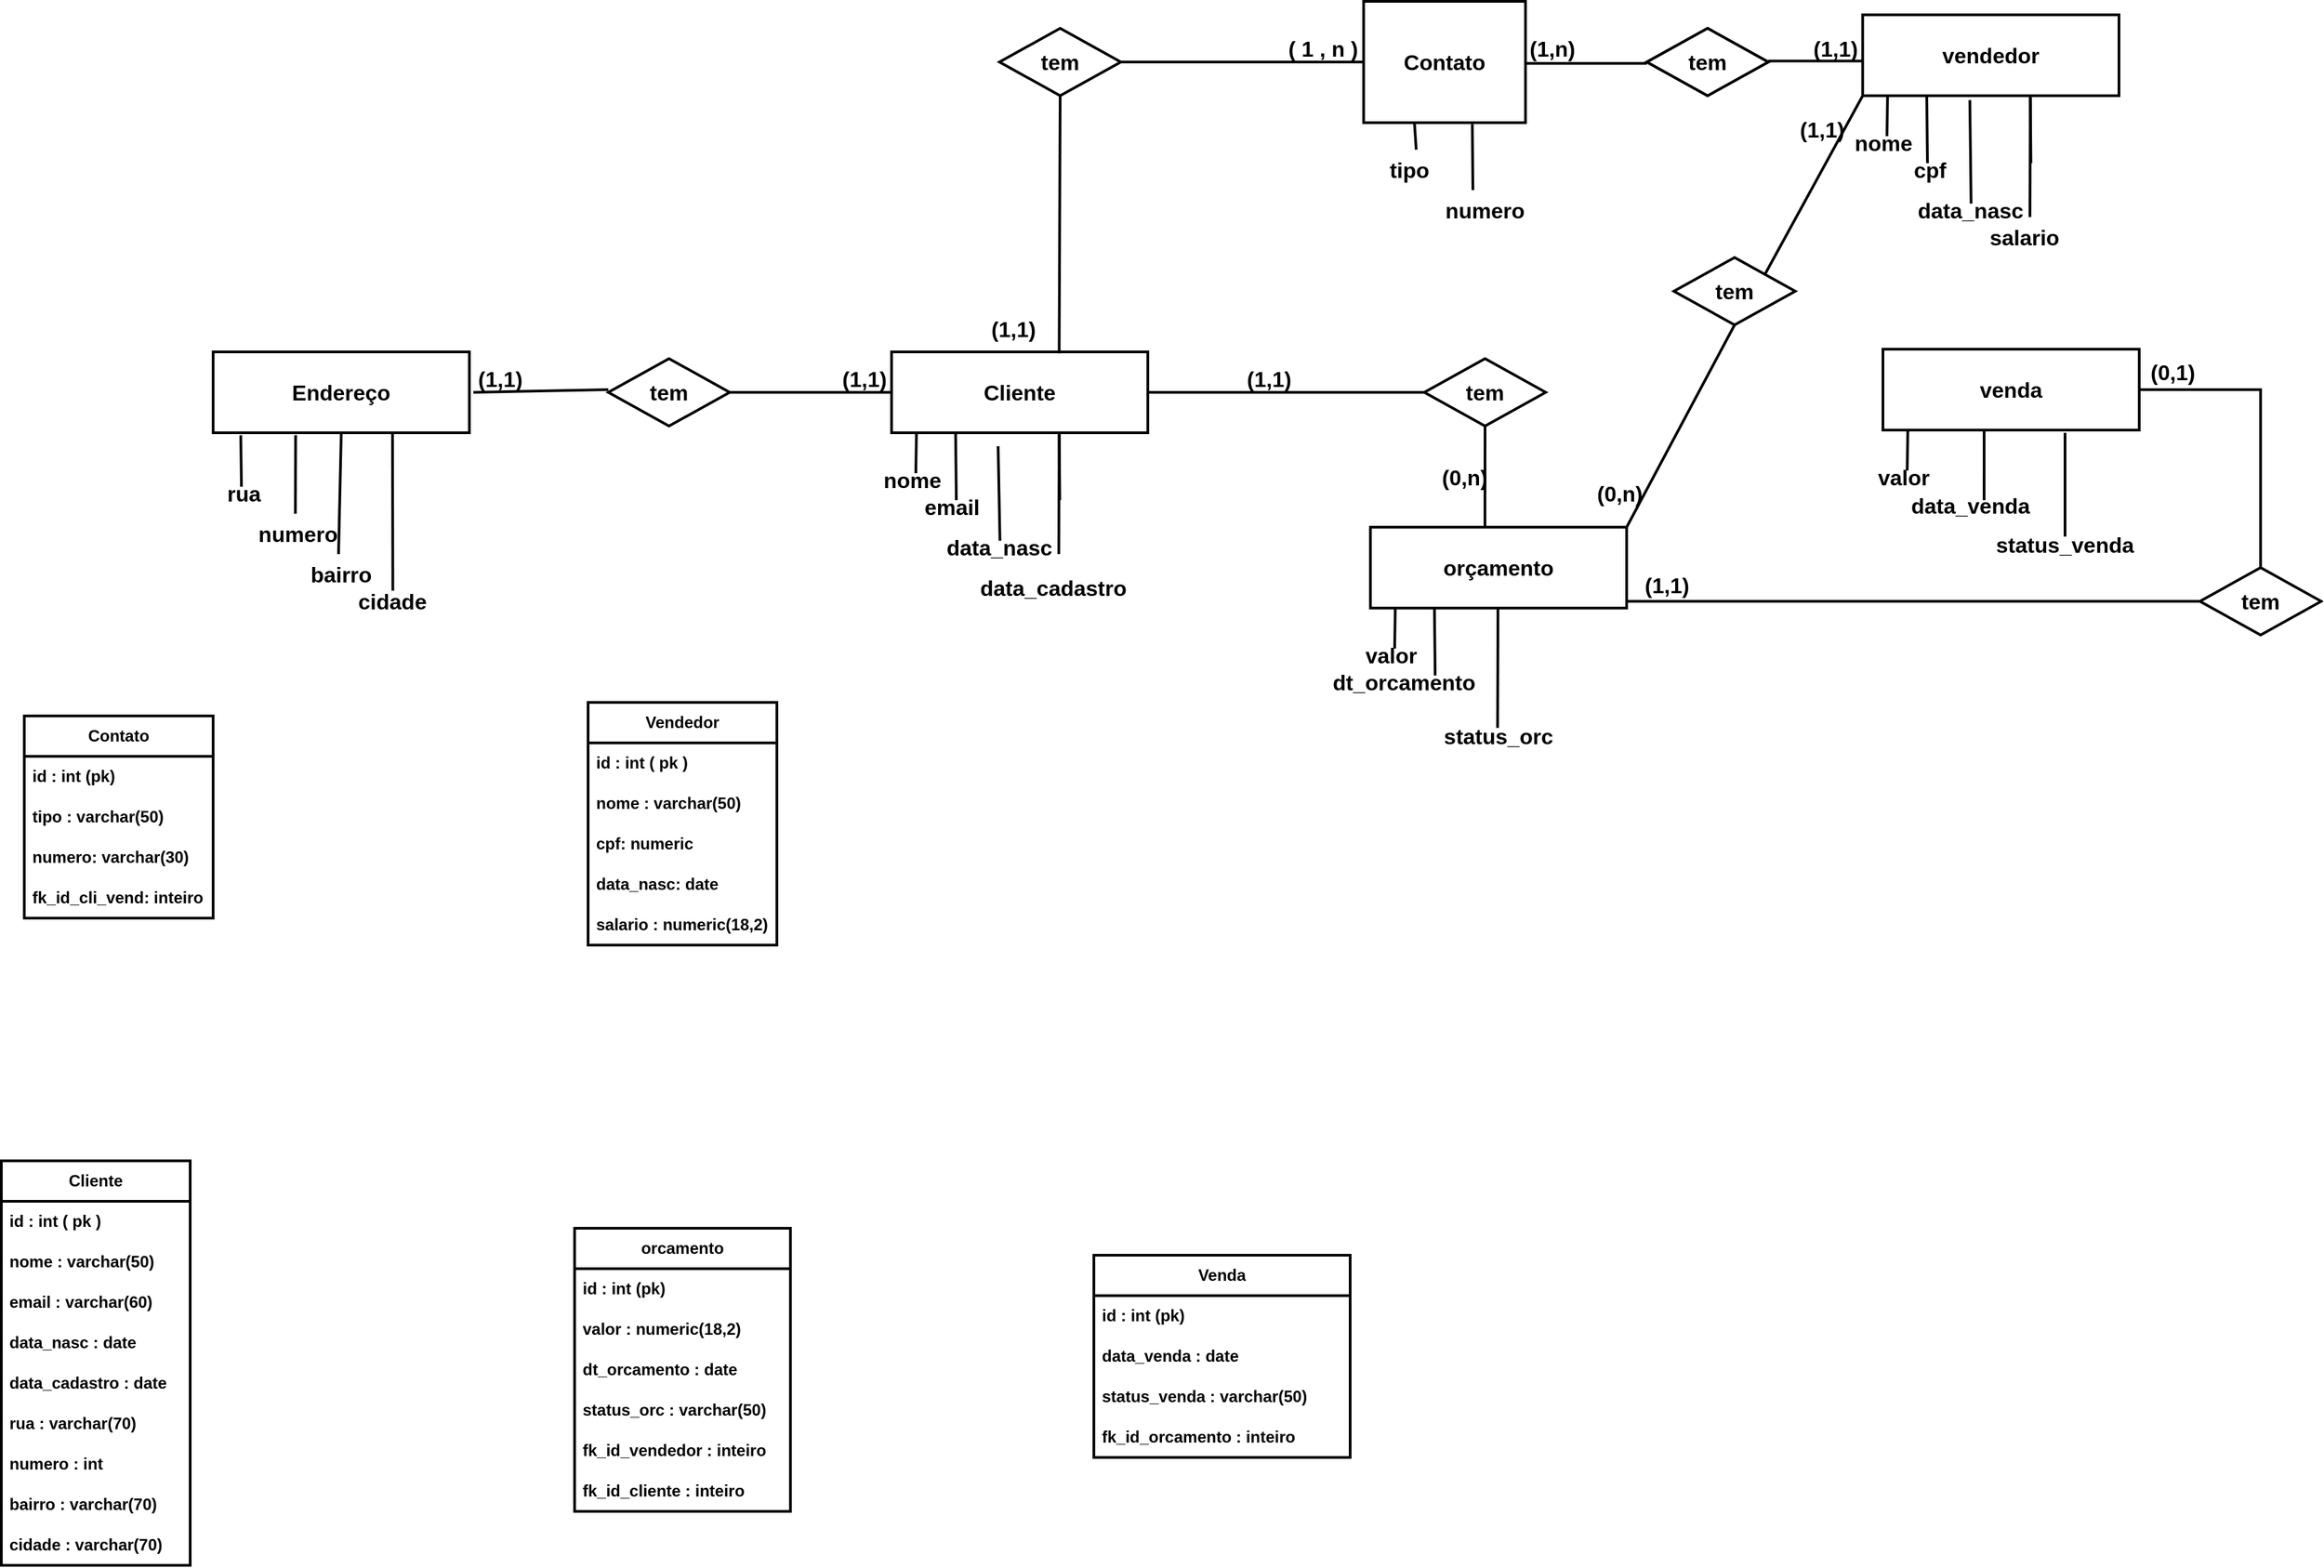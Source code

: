 <mxfile version="24.9.2">
  <diagram name="Página-1" id="hU5ZX5LPVQsZuzWJwxls">
    <mxGraphModel dx="2776" dy="2218" grid="1" gridSize="10" guides="1" tooltips="1" connect="1" arrows="1" fold="1" page="1" pageScale="1" pageWidth="827" pageHeight="1169" math="0" shadow="0">
      <root>
        <mxCell id="0" />
        <mxCell id="1" parent="0" />
        <mxCell id="netVUuGkZEvjik__96yR-2" value="Cliente" style="rounded=0;whiteSpace=wrap;html=1;fontSize=16;strokeWidth=2;fontStyle=1" vertex="1" parent="1">
          <mxGeometry y="170" width="190" height="60" as="geometry" />
        </mxCell>
        <mxCell id="netVUuGkZEvjik__96yR-3" value="tem" style="rhombus;whiteSpace=wrap;html=1;fontSize=16;strokeWidth=2;fontStyle=1" vertex="1" parent="1">
          <mxGeometry x="-210" y="175" width="90" height="50" as="geometry" />
        </mxCell>
        <mxCell id="netVUuGkZEvjik__96yR-4" value="" style="endArrow=none;html=1;rounded=0;exitX=0;exitY=0.5;exitDx=0;exitDy=0;entryX=1;entryY=0.5;entryDx=0;entryDy=0;fontSize=16;strokeColor=#000000;strokeWidth=2;fontStyle=1" edge="1" parent="1" source="netVUuGkZEvjik__96yR-2" target="netVUuGkZEvjik__96yR-3">
          <mxGeometry width="50" height="50" relative="1" as="geometry">
            <mxPoint x="360" y="520" as="sourcePoint" />
            <mxPoint x="410" y="470" as="targetPoint" />
          </mxGeometry>
        </mxCell>
        <mxCell id="netVUuGkZEvjik__96yR-5" value="Endereço" style="rounded=0;whiteSpace=wrap;html=1;fontSize=16;strokeWidth=2;fontStyle=1" vertex="1" parent="1">
          <mxGeometry x="-503" y="170" width="190" height="60" as="geometry" />
        </mxCell>
        <mxCell id="netVUuGkZEvjik__96yR-6" value="" style="endArrow=none;html=1;rounded=0;exitX=0;exitY=0.5;exitDx=0;exitDy=0;fontSize=16;strokeColor=#000000;strokeWidth=2;fontStyle=1" edge="1" parent="1">
          <mxGeometry width="50" height="50" relative="1" as="geometry">
            <mxPoint x="-210" y="198" as="sourcePoint" />
            <mxPoint x="-310" y="200" as="targetPoint" />
          </mxGeometry>
        </mxCell>
        <mxCell id="netVUuGkZEvjik__96yR-7" style="edgeStyle=orthogonalEdgeStyle;rounded=0;orthogonalLoop=1;jettySize=auto;html=1;exitX=0.5;exitY=1;exitDx=0;exitDy=0;fontSize=16;strokeWidth=2;fontStyle=1" edge="1" parent="1" source="netVUuGkZEvjik__96yR-5" target="netVUuGkZEvjik__96yR-5">
          <mxGeometry relative="1" as="geometry" />
        </mxCell>
        <mxCell id="netVUuGkZEvjik__96yR-8" value="nome" style="text;html=1;align=center;verticalAlign=middle;resizable=0;points=[];autosize=1;strokeColor=none;fillColor=none;fontSize=16;strokeWidth=2;fontStyle=1" vertex="1" parent="1">
          <mxGeometry x="-15" y="250" width="60" height="30" as="geometry" />
        </mxCell>
        <mxCell id="netVUuGkZEvjik__96yR-9" value="" style="endArrow=none;html=1;rounded=0;entryX=0.25;entryY=1;entryDx=0;entryDy=0;fontSize=16;strokeWidth=2;fontStyle=1" edge="1" parent="1" target="netVUuGkZEvjik__96yR-2">
          <mxGeometry width="50" height="50" relative="1" as="geometry">
            <mxPoint x="48" y="280" as="sourcePoint" />
            <mxPoint x="370" y="220" as="targetPoint" />
          </mxGeometry>
        </mxCell>
        <mxCell id="netVUuGkZEvjik__96yR-10" value="" style="endArrow=none;html=1;rounded=0;entryX=0.097;entryY=0.993;entryDx=0;entryDy=0;entryPerimeter=0;fontSize=16;strokeWidth=2;fontStyle=1" edge="1" parent="1" target="netVUuGkZEvjik__96yR-2">
          <mxGeometry width="50" height="50" relative="1" as="geometry">
            <mxPoint x="18" y="260" as="sourcePoint" />
            <mxPoint x="370" y="220" as="targetPoint" />
          </mxGeometry>
        </mxCell>
        <mxCell id="netVUuGkZEvjik__96yR-11" value="email&lt;span style=&quot;white-space: pre;&quot;&gt;&#x9;&lt;/span&gt;" style="text;html=1;align=center;verticalAlign=middle;whiteSpace=wrap;rounded=0;fontSize=16;strokeWidth=2;fontStyle=1" vertex="1" parent="1">
          <mxGeometry x="30" y="270" width="60" height="30" as="geometry" />
        </mxCell>
        <mxCell id="netVUuGkZEvjik__96yR-12" value="" style="endArrow=none;html=1;rounded=0;entryX=0.423;entryY=0.993;entryDx=0;entryDy=0;entryPerimeter=0;fontSize=16;strokeWidth=2;fontStyle=1" edge="1" parent="1">
          <mxGeometry width="50" height="50" relative="1" as="geometry">
            <mxPoint x="388.989" y="20" as="sourcePoint" />
            <mxPoint x="387.64" y="-8.527e-14" as="targetPoint" />
          </mxGeometry>
        </mxCell>
        <mxCell id="netVUuGkZEvjik__96yR-13" value="data_nasc" style="text;html=1;align=center;verticalAlign=middle;whiteSpace=wrap;rounded=0;fontSize=16;strokeWidth=2;fontStyle=1" vertex="1" parent="1">
          <mxGeometry x="50" y="300" width="60" height="30" as="geometry" />
        </mxCell>
        <mxCell id="netVUuGkZEvjik__96yR-14" value="" style="endArrow=none;html=1;rounded=0;entryX=0.649;entryY=1.011;entryDx=0;entryDy=0;entryPerimeter=0;fontSize=16;strokeWidth=2;fontStyle=1" edge="1" parent="1">
          <mxGeometry width="50" height="50" relative="1" as="geometry">
            <mxPoint x="431" y="50" as="sourcePoint" />
            <mxPoint x="430.58" y="1.08" as="targetPoint" />
          </mxGeometry>
        </mxCell>
        <mxCell id="netVUuGkZEvjik__96yR-15" value="data_cadastro" style="text;html=1;align=center;verticalAlign=middle;whiteSpace=wrap;rounded=0;fontSize=16;strokeWidth=2;fontStyle=1" vertex="1" parent="1">
          <mxGeometry x="90" y="330" width="60" height="30" as="geometry" />
        </mxCell>
        <mxCell id="netVUuGkZEvjik__96yR-16" value="" style="endArrow=none;html=1;rounded=0;entryX=0.108;entryY=1.03;entryDx=0;entryDy=0;entryPerimeter=0;fontSize=16;strokeWidth=2;fontStyle=1" edge="1" parent="1" target="netVUuGkZEvjik__96yR-5">
          <mxGeometry width="50" height="50" relative="1" as="geometry">
            <mxPoint x="-482" y="270" as="sourcePoint" />
            <mxPoint x="-750" y="270" as="targetPoint" />
          </mxGeometry>
        </mxCell>
        <mxCell id="netVUuGkZEvjik__96yR-17" value="rua" style="text;html=1;align=center;verticalAlign=middle;whiteSpace=wrap;rounded=0;fontSize=16;strokeWidth=2;fontStyle=1" vertex="1" parent="1">
          <mxGeometry x="-510" y="260" width="60" height="30" as="geometry" />
        </mxCell>
        <mxCell id="netVUuGkZEvjik__96yR-18" value="" style="endArrow=none;html=1;rounded=0;entryX=0.322;entryY=1.03;entryDx=0;entryDy=0;entryPerimeter=0;fontSize=16;strokeWidth=2;fontStyle=1" edge="1" parent="1" target="netVUuGkZEvjik__96yR-5">
          <mxGeometry width="50" height="50" relative="1" as="geometry">
            <mxPoint x="-442" y="290" as="sourcePoint" />
            <mxPoint x="-750" y="270" as="targetPoint" />
          </mxGeometry>
        </mxCell>
        <mxCell id="netVUuGkZEvjik__96yR-19" value="numero" style="text;html=1;align=center;verticalAlign=middle;whiteSpace=wrap;rounded=0;fontSize=16;strokeWidth=2;fontStyle=1" vertex="1" parent="1">
          <mxGeometry x="-470" y="290" width="60" height="30" as="geometry" />
        </mxCell>
        <mxCell id="netVUuGkZEvjik__96yR-20" value="" style="endArrow=none;html=1;rounded=0;entryX=0.5;entryY=1;entryDx=0;entryDy=0;exitX=1;exitY=1;exitDx=0;exitDy=0;fontSize=16;strokeWidth=2;fontStyle=1" edge="1" parent="1" source="netVUuGkZEvjik__96yR-19" target="netVUuGkZEvjik__96yR-5">
          <mxGeometry width="50" height="50" relative="1" as="geometry">
            <mxPoint x="-800" y="320" as="sourcePoint" />
            <mxPoint x="-750" y="270" as="targetPoint" />
          </mxGeometry>
        </mxCell>
        <mxCell id="netVUuGkZEvjik__96yR-21" value="bairro" style="text;html=1;align=center;verticalAlign=middle;whiteSpace=wrap;rounded=0;fontSize=16;strokeWidth=2;fontStyle=1" vertex="1" parent="1">
          <mxGeometry x="-438" y="320" width="60" height="30" as="geometry" />
        </mxCell>
        <mxCell id="netVUuGkZEvjik__96yR-22" value="" style="endArrow=none;html=1;rounded=0;entryX=0.804;entryY=1.047;entryDx=0;entryDy=0;entryPerimeter=0;fontSize=16;strokeWidth=2;fontStyle=1" edge="1" parent="1">
          <mxGeometry width="50" height="50" relative="1" as="geometry">
            <mxPoint x="-369.76" y="347.18" as="sourcePoint" />
            <mxPoint x="-370.0" y="230.0" as="targetPoint" />
          </mxGeometry>
        </mxCell>
        <mxCell id="netVUuGkZEvjik__96yR-23" value="cidade" style="text;html=1;align=center;verticalAlign=middle;whiteSpace=wrap;rounded=0;fontSize=16;strokeWidth=2;fontStyle=1" vertex="1" parent="1">
          <mxGeometry x="-400" y="340" width="60" height="30" as="geometry" />
        </mxCell>
        <mxCell id="netVUuGkZEvjik__96yR-24" value="(1,1)" style="text;html=1;align=center;verticalAlign=middle;whiteSpace=wrap;rounded=0;fontSize=16;strokeWidth=2;fontStyle=1" vertex="1" parent="1">
          <mxGeometry x="-320" y="175" width="60" height="30" as="geometry" />
        </mxCell>
        <mxCell id="netVUuGkZEvjik__96yR-25" value="(1,1)" style="text;html=1;align=center;verticalAlign=middle;whiteSpace=wrap;rounded=0;fontSize=16;strokeWidth=2;fontStyle=1" vertex="1" parent="1">
          <mxGeometry x="-50" y="175" width="60" height="30" as="geometry" />
        </mxCell>
        <mxCell id="netVUuGkZEvjik__96yR-26" value="Contato" style="rounded=0;whiteSpace=wrap;html=1;fontSize=16;strokeWidth=2;fontStyle=1" vertex="1" parent="1">
          <mxGeometry x="350" y="-90" width="120" height="90" as="geometry" />
        </mxCell>
        <mxCell id="netVUuGkZEvjik__96yR-27" value="" style="endArrow=none;html=1;rounded=0;entryX=0;entryY=0.5;entryDx=0;entryDy=0;fontSize=16;strokeColor=#000000;strokeWidth=2;fontStyle=1" edge="1" parent="1" target="netVUuGkZEvjik__96yR-26">
          <mxGeometry width="50" height="50" relative="1" as="geometry">
            <mxPoint x="170" y="-45" as="sourcePoint" />
            <mxPoint x="370" y="100" as="targetPoint" />
          </mxGeometry>
        </mxCell>
        <mxCell id="netVUuGkZEvjik__96yR-28" value="tem" style="rhombus;whiteSpace=wrap;html=1;fontSize=16;strokeWidth=2;fontStyle=1" vertex="1" parent="1">
          <mxGeometry x="80" y="-70" width="90" height="50" as="geometry" />
        </mxCell>
        <mxCell id="netVUuGkZEvjik__96yR-29" value="" style="endArrow=none;html=1;rounded=0;entryX=0.5;entryY=1;entryDx=0;entryDy=0;exitX=0.654;exitY=0.019;exitDx=0;exitDy=0;exitPerimeter=0;fontSize=16;strokeColor=#000000;strokeWidth=2;fontStyle=1" edge="1" parent="1" source="netVUuGkZEvjik__96yR-2" target="netVUuGkZEvjik__96yR-28">
          <mxGeometry width="50" height="50" relative="1" as="geometry">
            <mxPoint x="120" y="160" as="sourcePoint" />
            <mxPoint x="370" y="100" as="targetPoint" />
          </mxGeometry>
        </mxCell>
        <mxCell id="netVUuGkZEvjik__96yR-30" value="(1,1)" style="text;html=1;align=center;verticalAlign=middle;resizable=0;points=[];autosize=1;strokeColor=none;fillColor=none;fontSize=16;strokeWidth=2;fontStyle=1" vertex="1" parent="1">
          <mxGeometry x="60" y="138" width="60" height="30" as="geometry" />
        </mxCell>
        <mxCell id="netVUuGkZEvjik__96yR-31" value="&lt;div&gt;( 1 , n )&lt;/div&gt;" style="text;html=1;align=center;verticalAlign=middle;whiteSpace=wrap;rounded=0;fontSize=16;strokeWidth=2;fontStyle=1" vertex="1" parent="1">
          <mxGeometry x="290" y="-70" width="60" height="30" as="geometry" />
        </mxCell>
        <mxCell id="netVUuGkZEvjik__96yR-32" value="" style="endArrow=none;html=1;rounded=0;fontSize=16;strokeWidth=2;fontStyle=1" edge="1" parent="1">
          <mxGeometry width="50" height="50" relative="1" as="geometry">
            <mxPoint x="80.36" y="310" as="sourcePoint" />
            <mxPoint x="79" y="240" as="targetPoint" />
          </mxGeometry>
        </mxCell>
        <mxCell id="netVUuGkZEvjik__96yR-33" value="" style="endArrow=none;html=1;rounded=0;entryX=0.649;entryY=1.011;entryDx=0;entryDy=0;entryPerimeter=0;fontSize=16;strokeWidth=2;fontStyle=1" edge="1" parent="1">
          <mxGeometry width="50" height="50" relative="1" as="geometry">
            <mxPoint x="124.71" y="280" as="sourcePoint" />
            <mxPoint x="124.29" y="231.08" as="targetPoint" />
          </mxGeometry>
        </mxCell>
        <mxCell id="netVUuGkZEvjik__96yR-34" value="" style="endArrow=none;html=1;rounded=0;entryX=0.649;entryY=1.011;entryDx=0;entryDy=0;entryPerimeter=0;fontSize=16;strokeWidth=2;fontStyle=1" edge="1" parent="1">
          <mxGeometry width="50" height="50" relative="1" as="geometry">
            <mxPoint x="124" y="320" as="sourcePoint" />
            <mxPoint x="124.29" y="231.08" as="targetPoint" />
          </mxGeometry>
        </mxCell>
        <mxCell id="netVUuGkZEvjik__96yR-35" value="tipo" style="text;html=1;align=center;verticalAlign=middle;whiteSpace=wrap;rounded=0;fontSize=16;strokeWidth=2;fontStyle=1" vertex="1" parent="1">
          <mxGeometry x="354" y="20" width="60" height="30" as="geometry" />
        </mxCell>
        <mxCell id="netVUuGkZEvjik__96yR-36" value="numero" style="text;html=1;align=center;verticalAlign=middle;whiteSpace=wrap;rounded=0;fontSize=16;strokeWidth=2;fontStyle=1" vertex="1" parent="1">
          <mxGeometry x="410" y="50" width="60" height="30" as="geometry" />
        </mxCell>
        <mxCell id="netVUuGkZEvjik__96yR-37" value="vendedor" style="rounded=0;whiteSpace=wrap;html=1;fontSize=16;strokeWidth=2;fontStyle=1" vertex="1" parent="1">
          <mxGeometry x="720" y="-80" width="190" height="60" as="geometry" />
        </mxCell>
        <mxCell id="netVUuGkZEvjik__96yR-38" value="nome" style="text;html=1;align=center;verticalAlign=middle;resizable=0;points=[];autosize=1;strokeColor=none;fillColor=none;fontSize=16;strokeWidth=2;fontStyle=1" vertex="1" parent="1">
          <mxGeometry x="705" width="60" height="30" as="geometry" />
        </mxCell>
        <mxCell id="netVUuGkZEvjik__96yR-39" value="" style="endArrow=none;html=1;rounded=0;entryX=0.25;entryY=1;entryDx=0;entryDy=0;fontSize=16;strokeWidth=2;fontStyle=1" edge="1" parent="1" target="netVUuGkZEvjik__96yR-37">
          <mxGeometry width="50" height="50" relative="1" as="geometry">
            <mxPoint x="768" y="30" as="sourcePoint" />
            <mxPoint x="1090" y="-30" as="targetPoint" />
          </mxGeometry>
        </mxCell>
        <mxCell id="netVUuGkZEvjik__96yR-40" value="" style="endArrow=none;html=1;rounded=0;entryX=0.097;entryY=0.993;entryDx=0;entryDy=0;entryPerimeter=0;fontSize=16;strokeWidth=2;fontStyle=1" edge="1" parent="1" target="netVUuGkZEvjik__96yR-37">
          <mxGeometry width="50" height="50" relative="1" as="geometry">
            <mxPoint x="738" y="10" as="sourcePoint" />
            <mxPoint x="1090" y="-30" as="targetPoint" />
          </mxGeometry>
        </mxCell>
        <mxCell id="netVUuGkZEvjik__96yR-41" value="cpf" style="text;html=1;align=center;verticalAlign=middle;whiteSpace=wrap;rounded=0;fontSize=16;strokeWidth=2;fontStyle=1" vertex="1" parent="1">
          <mxGeometry x="740" y="20" width="60" height="30" as="geometry" />
        </mxCell>
        <mxCell id="netVUuGkZEvjik__96yR-42" value="data_nasc" style="text;html=1;align=center;verticalAlign=middle;whiteSpace=wrap;rounded=0;fontSize=16;strokeWidth=2;fontStyle=1" vertex="1" parent="1">
          <mxGeometry x="770" y="50" width="60" height="30" as="geometry" />
        </mxCell>
        <mxCell id="netVUuGkZEvjik__96yR-43" value="(1,1)" style="text;html=1;align=center;verticalAlign=middle;whiteSpace=wrap;rounded=0;fontSize=16;strokeWidth=2;fontStyle=1" vertex="1" parent="1">
          <mxGeometry x="670" y="-70" width="60" height="30" as="geometry" />
        </mxCell>
        <mxCell id="netVUuGkZEvjik__96yR-44" value="" style="endArrow=none;html=1;rounded=0;entryX=0.418;entryY=1.055;entryDx=0;entryDy=0;entryPerimeter=0;fontSize=16;strokeWidth=2;fontStyle=1" edge="1" parent="1" target="netVUuGkZEvjik__96yR-37">
          <mxGeometry width="50" height="50" relative="1" as="geometry">
            <mxPoint x="800.36" y="60" as="sourcePoint" />
            <mxPoint x="800.0" y="30.0" as="targetPoint" />
          </mxGeometry>
        </mxCell>
        <mxCell id="netVUuGkZEvjik__96yR-45" value="" style="endArrow=none;html=1;rounded=0;entryX=0.649;entryY=1.011;entryDx=0;entryDy=0;entryPerimeter=0;fontSize=16;strokeWidth=2;fontStyle=1" edge="1" parent="1">
          <mxGeometry width="50" height="50" relative="1" as="geometry">
            <mxPoint x="844.71" y="30" as="sourcePoint" />
            <mxPoint x="844.29" y="-18.92" as="targetPoint" />
          </mxGeometry>
        </mxCell>
        <mxCell id="netVUuGkZEvjik__96yR-46" value="" style="endArrow=none;html=1;rounded=0;entryX=0.649;entryY=1.011;entryDx=0;entryDy=0;entryPerimeter=0;fontSize=16;strokeWidth=2;fontStyle=1" edge="1" parent="1">
          <mxGeometry width="50" height="50" relative="1" as="geometry">
            <mxPoint x="844" y="70" as="sourcePoint" />
            <mxPoint x="844.29" y="-18.92" as="targetPoint" />
          </mxGeometry>
        </mxCell>
        <mxCell id="netVUuGkZEvjik__96yR-47" value="tem" style="rhombus;whiteSpace=wrap;html=1;fontSize=16;strokeWidth=2;fontStyle=1" vertex="1" parent="1">
          <mxGeometry x="560" y="-70" width="90" height="50" as="geometry" />
        </mxCell>
        <mxCell id="netVUuGkZEvjik__96yR-48" value="" style="endArrow=none;html=1;rounded=0;exitX=0;exitY=0.52;exitDx=0;exitDy=0;exitPerimeter=0;fontSize=16;strokeColor=#000000;strokeWidth=2;fontStyle=1" edge="1" parent="1" source="netVUuGkZEvjik__96yR-47">
          <mxGeometry width="50" height="50" relative="1" as="geometry">
            <mxPoint x="560" y="-50" as="sourcePoint" />
            <mxPoint x="470" y="-44" as="targetPoint" />
          </mxGeometry>
        </mxCell>
        <mxCell id="netVUuGkZEvjik__96yR-49" value="" style="endArrow=none;html=1;rounded=0;exitX=0;exitY=0.52;exitDx=0;exitDy=0;exitPerimeter=0;fontSize=16;strokeColor=#000000;strokeWidth=2;fontStyle=1" edge="1" parent="1">
          <mxGeometry width="50" height="50" relative="1" as="geometry">
            <mxPoint x="720" y="-45.71" as="sourcePoint" />
            <mxPoint x="650" y="-45.71" as="targetPoint" />
          </mxGeometry>
        </mxCell>
        <mxCell id="netVUuGkZEvjik__96yR-50" value="tem" style="rhombus;whiteSpace=wrap;html=1;fontSize=16;strokeWidth=2;fontStyle=1" vertex="1" parent="1">
          <mxGeometry x="560" y="-70" width="90" height="50" as="geometry" />
        </mxCell>
        <mxCell id="netVUuGkZEvjik__96yR-51" value="(1,n)" style="text;html=1;align=center;verticalAlign=middle;whiteSpace=wrap;rounded=0;fontSize=16;strokeWidth=2;fontStyle=1" vertex="1" parent="1">
          <mxGeometry x="460" y="-70" width="60" height="30" as="geometry" />
        </mxCell>
        <mxCell id="netVUuGkZEvjik__96yR-52" value="salario" style="text;html=1;align=center;verticalAlign=middle;whiteSpace=wrap;rounded=0;fontSize=16;strokeWidth=2;fontStyle=1" vertex="1" parent="1">
          <mxGeometry x="810" y="70" width="60" height="30" as="geometry" />
        </mxCell>
        <mxCell id="netVUuGkZEvjik__96yR-53" value="orçamento" style="rounded=0;whiteSpace=wrap;html=1;fontSize=16;strokeWidth=2;fontStyle=1" vertex="1" parent="1">
          <mxGeometry x="355" y="300" width="190" height="60" as="geometry" />
        </mxCell>
        <mxCell id="netVUuGkZEvjik__96yR-54" value="valor" style="text;html=1;align=center;verticalAlign=middle;resizable=0;points=[];autosize=1;strokeColor=none;fillColor=none;fontSize=16;strokeWidth=2;fontStyle=1" vertex="1" parent="1">
          <mxGeometry x="340" y="380" width="60" height="30" as="geometry" />
        </mxCell>
        <mxCell id="netVUuGkZEvjik__96yR-55" value="" style="endArrow=none;html=1;rounded=0;entryX=0.25;entryY=1;entryDx=0;entryDy=0;fontSize=16;strokeWidth=2;fontStyle=1" edge="1" parent="1" target="netVUuGkZEvjik__96yR-53">
          <mxGeometry width="50" height="50" relative="1" as="geometry">
            <mxPoint x="403" y="410" as="sourcePoint" />
            <mxPoint x="725" y="350" as="targetPoint" />
          </mxGeometry>
        </mxCell>
        <mxCell id="netVUuGkZEvjik__96yR-56" value="" style="endArrow=none;html=1;rounded=0;entryX=0.097;entryY=0.993;entryDx=0;entryDy=0;entryPerimeter=0;fontSize=16;strokeWidth=2;fontStyle=1" edge="1" parent="1" target="netVUuGkZEvjik__96yR-53">
          <mxGeometry width="50" height="50" relative="1" as="geometry">
            <mxPoint x="373" y="390" as="sourcePoint" />
            <mxPoint x="725" y="350" as="targetPoint" />
          </mxGeometry>
        </mxCell>
        <mxCell id="netVUuGkZEvjik__96yR-57" value="dt_orcamento" style="text;html=1;align=center;verticalAlign=middle;whiteSpace=wrap;rounded=0;fontSize=16;strokeWidth=2;fontStyle=1" vertex="1" parent="1">
          <mxGeometry x="350" y="400" width="60" height="30" as="geometry" />
        </mxCell>
        <mxCell id="netVUuGkZEvjik__96yR-58" value="venda" style="rounded=0;whiteSpace=wrap;html=1;fontSize=16;strokeWidth=2;fontStyle=1" vertex="1" parent="1">
          <mxGeometry x="735" y="168" width="190" height="60" as="geometry" />
        </mxCell>
        <mxCell id="netVUuGkZEvjik__96yR-59" value="valor" style="text;html=1;align=center;verticalAlign=middle;resizable=0;points=[];autosize=1;strokeColor=none;fillColor=none;fontSize=16;strokeWidth=2;fontStyle=1" vertex="1" parent="1">
          <mxGeometry x="720" y="248" width="60" height="30" as="geometry" />
        </mxCell>
        <mxCell id="netVUuGkZEvjik__96yR-60" value="" style="endArrow=none;html=1;rounded=0;entryX=0.395;entryY=1;entryDx=0;entryDy=0;fontSize=16;entryPerimeter=0;strokeWidth=2;fontStyle=1" edge="1" parent="1" target="netVUuGkZEvjik__96yR-58">
          <mxGeometry width="50" height="50" relative="1" as="geometry">
            <mxPoint x="810" y="280" as="sourcePoint" />
            <mxPoint x="1105" y="218" as="targetPoint" />
          </mxGeometry>
        </mxCell>
        <mxCell id="netVUuGkZEvjik__96yR-61" value="" style="endArrow=none;html=1;rounded=0;entryX=0.097;entryY=0.993;entryDx=0;entryDy=0;entryPerimeter=0;fontSize=16;strokeWidth=2;fontStyle=1" edge="1" parent="1" target="netVUuGkZEvjik__96yR-58">
          <mxGeometry width="50" height="50" relative="1" as="geometry">
            <mxPoint x="753" y="258" as="sourcePoint" />
            <mxPoint x="1105" y="218" as="targetPoint" />
          </mxGeometry>
        </mxCell>
        <mxCell id="netVUuGkZEvjik__96yR-62" value="data_venda" style="text;html=1;align=center;verticalAlign=middle;whiteSpace=wrap;rounded=0;fontSize=16;strokeWidth=2;fontStyle=1" vertex="1" parent="1">
          <mxGeometry x="770" y="270" width="60" height="28" as="geometry" />
        </mxCell>
        <mxCell id="netVUuGkZEvjik__96yR-63" value="status_venda" style="text;html=1;align=center;verticalAlign=middle;whiteSpace=wrap;rounded=0;fontSize=16;strokeWidth=2;fontStyle=1" vertex="1" parent="1">
          <mxGeometry x="840" y="298" width="60" height="30" as="geometry" />
        </mxCell>
        <mxCell id="netVUuGkZEvjik__96yR-64" value="" style="endArrow=none;html=1;rounded=0;entryX=0.649;entryY=1.011;entryDx=0;entryDy=0;entryPerimeter=0;fontSize=16;strokeWidth=2;fontStyle=1" edge="1" parent="1">
          <mxGeometry width="50" height="50" relative="1" as="geometry">
            <mxPoint x="449.29" y="448.92" as="sourcePoint" />
            <mxPoint x="449.58" y="360.0" as="targetPoint" />
          </mxGeometry>
        </mxCell>
        <mxCell id="netVUuGkZEvjik__96yR-66" value="status_orc" style="text;html=1;align=center;verticalAlign=middle;whiteSpace=wrap;rounded=0;fontSize=16;strokeWidth=2;fontStyle=1" vertex="1" parent="1">
          <mxGeometry x="420" y="440" width="60" height="30" as="geometry" />
        </mxCell>
        <mxCell id="netVUuGkZEvjik__96yR-67" value="" style="endArrow=none;html=1;rounded=0;entryX=0.418;entryY=1.055;entryDx=0;entryDy=0;entryPerimeter=0;fontSize=16;strokeWidth=2;fontStyle=1" edge="1" parent="1">
          <mxGeometry width="50" height="50" relative="1" as="geometry">
            <mxPoint x="870" y="307" as="sourcePoint" />
            <mxPoint x="870" y="230" as="targetPoint" />
          </mxGeometry>
        </mxCell>
        <mxCell id="netVUuGkZEvjik__96yR-68" value="tem" style="rhombus;whiteSpace=wrap;html=1;fontSize=16;strokeWidth=2;fontStyle=1" vertex="1" parent="1">
          <mxGeometry x="395" y="175" width="90" height="50" as="geometry" />
        </mxCell>
        <mxCell id="netVUuGkZEvjik__96yR-69" value="" style="endArrow=none;html=1;rounded=0;exitX=1;exitY=0.5;exitDx=0;exitDy=0;entryX=0;entryY=0.5;entryDx=0;entryDy=0;strokeColor=#000000;strokeWidth=2;fontStyle=1" edge="1" parent="1" source="netVUuGkZEvjik__96yR-2" target="netVUuGkZEvjik__96yR-68">
          <mxGeometry width="50" height="50" relative="1" as="geometry">
            <mxPoint x="340" y="290" as="sourcePoint" />
            <mxPoint x="390" y="240" as="targetPoint" />
          </mxGeometry>
        </mxCell>
        <mxCell id="netVUuGkZEvjik__96yR-70" value="" style="endArrow=none;html=1;rounded=0;entryX=0.5;entryY=1;entryDx=0;entryDy=0;exitX=0.447;exitY=0;exitDx=0;exitDy=0;exitPerimeter=0;strokeWidth=2;fontStyle=1" edge="1" parent="1" source="netVUuGkZEvjik__96yR-53" target="netVUuGkZEvjik__96yR-68">
          <mxGeometry width="50" height="50" relative="1" as="geometry">
            <mxPoint x="440" y="290" as="sourcePoint" />
            <mxPoint x="390" y="240" as="targetPoint" />
          </mxGeometry>
        </mxCell>
        <mxCell id="netVUuGkZEvjik__96yR-71" value="(0,n)" style="text;html=1;align=center;verticalAlign=middle;whiteSpace=wrap;rounded=0;fontSize=16;strokeWidth=2;fontStyle=1" vertex="1" parent="1">
          <mxGeometry x="395" y="248" width="60" height="30" as="geometry" />
        </mxCell>
        <mxCell id="netVUuGkZEvjik__96yR-72" value="(1,1)" style="text;html=1;align=center;verticalAlign=middle;whiteSpace=wrap;rounded=0;fontSize=16;strokeWidth=2;fontStyle=1" vertex="1" parent="1">
          <mxGeometry x="250" y="175" width="60" height="30" as="geometry" />
        </mxCell>
        <mxCell id="netVUuGkZEvjik__96yR-73" value="tem" style="rhombus;whiteSpace=wrap;html=1;fontSize=16;strokeWidth=2;fontStyle=1" vertex="1" parent="1">
          <mxGeometry x="580" y="100" width="90" height="50" as="geometry" />
        </mxCell>
        <mxCell id="netVUuGkZEvjik__96yR-74" value="" style="endArrow=none;html=1;rounded=0;entryX=0.5;entryY=1;entryDx=0;entryDy=0;exitX=1;exitY=0;exitDx=0;exitDy=0;strokeColor=#000000;strokeWidth=2;fontStyle=1" edge="1" parent="1" source="netVUuGkZEvjik__96yR-53" target="netVUuGkZEvjik__96yR-73">
          <mxGeometry width="50" height="50" relative="1" as="geometry">
            <mxPoint x="610" y="340" as="sourcePoint" />
            <mxPoint x="610" y="270" as="targetPoint" />
          </mxGeometry>
        </mxCell>
        <mxCell id="netVUuGkZEvjik__96yR-75" value="" style="endArrow=none;html=1;rounded=0;entryX=0;entryY=1;entryDx=0;entryDy=0;exitX=1;exitY=0;exitDx=0;exitDy=0;strokeColor=#000000;strokeWidth=2;fontStyle=1" edge="1" parent="1" source="netVUuGkZEvjik__96yR-73" target="netVUuGkZEvjik__96yR-37">
          <mxGeometry width="50" height="50" relative="1" as="geometry">
            <mxPoint x="340" y="290" as="sourcePoint" />
            <mxPoint x="390" y="240" as="targetPoint" />
          </mxGeometry>
        </mxCell>
        <mxCell id="netVUuGkZEvjik__96yR-76" value="(0,n)" style="text;html=1;align=center;verticalAlign=middle;whiteSpace=wrap;rounded=0;fontSize=16;strokeWidth=2;fontStyle=1" vertex="1" parent="1">
          <mxGeometry x="510" y="260" width="60" height="30" as="geometry" />
        </mxCell>
        <mxCell id="netVUuGkZEvjik__96yR-77" value="(1,1)" style="text;html=1;align=center;verticalAlign=middle;whiteSpace=wrap;rounded=0;fontSize=16;strokeWidth=2;fontStyle=1" vertex="1" parent="1">
          <mxGeometry x="660" y="-10" width="60" height="30" as="geometry" />
        </mxCell>
        <mxCell id="netVUuGkZEvjik__96yR-78" value="" style="endArrow=none;html=1;rounded=0;exitX=1;exitY=0;exitDx=0;exitDy=0;strokeColor=#000000;strokeWidth=2;fontStyle=1" edge="1" parent="1">
          <mxGeometry width="50" height="50" relative="1" as="geometry">
            <mxPoint x="545" y="355" as="sourcePoint" />
            <mxPoint x="970" y="355" as="targetPoint" />
          </mxGeometry>
        </mxCell>
        <mxCell id="netVUuGkZEvjik__96yR-79" value="tem" style="rhombus;whiteSpace=wrap;html=1;fontSize=16;strokeWidth=2;fontStyle=1" vertex="1" parent="1">
          <mxGeometry x="970" y="330" width="90" height="50" as="geometry" />
        </mxCell>
        <mxCell id="netVUuGkZEvjik__96yR-80" value="" style="endArrow=none;html=1;rounded=0;entryX=1;entryY=0.5;entryDx=0;entryDy=0;exitX=0.5;exitY=0;exitDx=0;exitDy=0;strokeColor=#000000;strokeWidth=2;fontStyle=1" edge="1" parent="1" source="netVUuGkZEvjik__96yR-79" target="netVUuGkZEvjik__96yR-58">
          <mxGeometry width="50" height="50" relative="1" as="geometry">
            <mxPoint x="555" y="310" as="sourcePoint" />
            <mxPoint x="635" y="160" as="targetPoint" />
            <Array as="points">
              <mxPoint x="1015" y="198" />
            </Array>
          </mxGeometry>
        </mxCell>
        <mxCell id="netVUuGkZEvjik__96yR-81" value="(1,1)" style="text;html=1;align=center;verticalAlign=middle;whiteSpace=wrap;rounded=0;fontSize=16;strokeWidth=2;fontStyle=1" vertex="1" parent="1">
          <mxGeometry x="545" y="328" width="60" height="30" as="geometry" />
        </mxCell>
        <mxCell id="netVUuGkZEvjik__96yR-82" value="(0,1)" style="text;html=1;align=center;verticalAlign=middle;whiteSpace=wrap;rounded=0;fontSize=16;strokeWidth=2;fontStyle=1" vertex="1" parent="1">
          <mxGeometry x="920" y="170" width="60" height="30" as="geometry" />
        </mxCell>
        <mxCell id="netVUuGkZEvjik__96yR-94" value="Cliente" style="swimlane;fontStyle=1;childLayout=stackLayout;horizontal=1;startSize=30;horizontalStack=0;resizeParent=1;resizeParentMax=0;resizeLast=0;collapsible=1;marginBottom=0;whiteSpace=wrap;html=1;strokeWidth=2;" vertex="1" parent="1">
          <mxGeometry x="-660" y="770" width="140" height="300" as="geometry" />
        </mxCell>
        <mxCell id="netVUuGkZEvjik__96yR-95" value="id : int ( pk )" style="text;strokeColor=none;fillColor=none;align=left;verticalAlign=middle;spacingLeft=4;spacingRight=4;overflow=hidden;points=[[0,0.5],[1,0.5]];portConstraint=eastwest;rotatable=0;whiteSpace=wrap;html=1;fontStyle=1;strokeWidth=2;" vertex="1" parent="netVUuGkZEvjik__96yR-94">
          <mxGeometry y="30" width="140" height="30" as="geometry" />
        </mxCell>
        <mxCell id="netVUuGkZEvjik__96yR-100" value="nome : varchar(50)" style="text;strokeColor=none;fillColor=none;align=left;verticalAlign=middle;spacingLeft=4;spacingRight=4;overflow=hidden;points=[[0,0.5],[1,0.5]];portConstraint=eastwest;rotatable=0;whiteSpace=wrap;html=1;fontStyle=1;strokeWidth=2;" vertex="1" parent="netVUuGkZEvjik__96yR-94">
          <mxGeometry y="60" width="140" height="30" as="geometry" />
        </mxCell>
        <mxCell id="netVUuGkZEvjik__96yR-96" value="email : varchar(60)&amp;nbsp;" style="text;strokeColor=none;fillColor=none;align=left;verticalAlign=middle;spacingLeft=4;spacingRight=4;overflow=hidden;points=[[0,0.5],[1,0.5]];portConstraint=eastwest;rotatable=0;whiteSpace=wrap;html=1;fontStyle=1;strokeWidth=2;" vertex="1" parent="netVUuGkZEvjik__96yR-94">
          <mxGeometry y="90" width="140" height="30" as="geometry" />
        </mxCell>
        <mxCell id="netVUuGkZEvjik__96yR-97" value="data_nasc : date" style="text;strokeColor=none;fillColor=none;align=left;verticalAlign=middle;spacingLeft=4;spacingRight=4;overflow=hidden;points=[[0,0.5],[1,0.5]];portConstraint=eastwest;rotatable=0;whiteSpace=wrap;html=1;fontStyle=1;strokeWidth=2;" vertex="1" parent="netVUuGkZEvjik__96yR-94">
          <mxGeometry y="120" width="140" height="30" as="geometry" />
        </mxCell>
        <mxCell id="netVUuGkZEvjik__96yR-98" value="data_cadastro : date" style="text;strokeColor=none;fillColor=none;align=left;verticalAlign=middle;spacingLeft=4;spacingRight=4;overflow=hidden;points=[[0,0.5],[1,0.5]];portConstraint=eastwest;rotatable=0;whiteSpace=wrap;html=1;fontStyle=1;strokeWidth=2;" vertex="1" parent="netVUuGkZEvjik__96yR-94">
          <mxGeometry y="150" width="140" height="30" as="geometry" />
        </mxCell>
        <mxCell id="netVUuGkZEvjik__96yR-101" value="rua : varchar(70)" style="text;strokeColor=none;fillColor=none;align=left;verticalAlign=middle;spacingLeft=4;spacingRight=4;overflow=hidden;points=[[0,0.5],[1,0.5]];portConstraint=eastwest;rotatable=0;whiteSpace=wrap;html=1;fontStyle=1;strokeWidth=2;" vertex="1" parent="netVUuGkZEvjik__96yR-94">
          <mxGeometry y="180" width="140" height="30" as="geometry" />
        </mxCell>
        <mxCell id="netVUuGkZEvjik__96yR-102" value="numero : int&amp;nbsp;" style="text;strokeColor=none;fillColor=none;align=left;verticalAlign=middle;spacingLeft=4;spacingRight=4;overflow=hidden;points=[[0,0.5],[1,0.5]];portConstraint=eastwest;rotatable=0;whiteSpace=wrap;html=1;fontStyle=1;strokeWidth=2;" vertex="1" parent="netVUuGkZEvjik__96yR-94">
          <mxGeometry y="210" width="140" height="30" as="geometry" />
        </mxCell>
        <mxCell id="netVUuGkZEvjik__96yR-104" value="bairro : varchar(70)" style="text;strokeColor=none;fillColor=none;align=left;verticalAlign=middle;spacingLeft=4;spacingRight=4;overflow=hidden;points=[[0,0.5],[1,0.5]];portConstraint=eastwest;rotatable=0;whiteSpace=wrap;html=1;fontStyle=1;strokeWidth=2;" vertex="1" parent="netVUuGkZEvjik__96yR-94">
          <mxGeometry y="240" width="140" height="30" as="geometry" />
        </mxCell>
        <mxCell id="netVUuGkZEvjik__96yR-105" value="cidade : varchar(70)" style="text;strokeColor=none;fillColor=none;align=left;verticalAlign=middle;spacingLeft=4;spacingRight=4;overflow=hidden;points=[[0,0.5],[1,0.5]];portConstraint=eastwest;rotatable=0;whiteSpace=wrap;html=1;fontStyle=1;strokeWidth=2;" vertex="1" parent="netVUuGkZEvjik__96yR-94">
          <mxGeometry y="270" width="140" height="30" as="geometry" />
        </mxCell>
        <mxCell id="netVUuGkZEvjik__96yR-106" value="Vendedor" style="swimlane;fontStyle=1;childLayout=stackLayout;horizontal=1;startSize=30;horizontalStack=0;resizeParent=1;resizeParentMax=0;resizeLast=0;collapsible=1;marginBottom=0;whiteSpace=wrap;html=1;strokeWidth=2;" vertex="1" parent="1">
          <mxGeometry x="-225" y="430" width="140" height="180" as="geometry" />
        </mxCell>
        <mxCell id="netVUuGkZEvjik__96yR-107" value="id : int ( pk )&amp;nbsp;" style="text;strokeColor=none;fillColor=none;align=left;verticalAlign=middle;spacingLeft=4;spacingRight=4;overflow=hidden;points=[[0,0.5],[1,0.5]];portConstraint=eastwest;rotatable=0;whiteSpace=wrap;html=1;fontStyle=1;strokeWidth=2;" vertex="1" parent="netVUuGkZEvjik__96yR-106">
          <mxGeometry y="30" width="140" height="30" as="geometry" />
        </mxCell>
        <mxCell id="netVUuGkZEvjik__96yR-108" value="nome : varchar(50)" style="text;strokeColor=none;fillColor=none;align=left;verticalAlign=middle;spacingLeft=4;spacingRight=4;overflow=hidden;points=[[0,0.5],[1,0.5]];portConstraint=eastwest;rotatable=0;whiteSpace=wrap;html=1;fontStyle=1;strokeWidth=2;" vertex="1" parent="netVUuGkZEvjik__96yR-106">
          <mxGeometry y="60" width="140" height="30" as="geometry" />
        </mxCell>
        <mxCell id="netVUuGkZEvjik__96yR-109" value="cpf: numeric" style="text;strokeColor=none;fillColor=none;align=left;verticalAlign=middle;spacingLeft=4;spacingRight=4;overflow=hidden;points=[[0,0.5],[1,0.5]];portConstraint=eastwest;rotatable=0;whiteSpace=wrap;html=1;fontStyle=1;strokeWidth=2;" vertex="1" parent="netVUuGkZEvjik__96yR-106">
          <mxGeometry y="90" width="140" height="30" as="geometry" />
        </mxCell>
        <mxCell id="netVUuGkZEvjik__96yR-112" value="data_nasc: date" style="text;strokeColor=none;fillColor=none;align=left;verticalAlign=middle;spacingLeft=4;spacingRight=4;overflow=hidden;points=[[0,0.5],[1,0.5]];portConstraint=eastwest;rotatable=0;whiteSpace=wrap;html=1;fontStyle=1;strokeWidth=2;" vertex="1" parent="netVUuGkZEvjik__96yR-106">
          <mxGeometry y="120" width="140" height="30" as="geometry" />
        </mxCell>
        <mxCell id="netVUuGkZEvjik__96yR-113" value="salario : numeric(18,2)" style="text;strokeColor=none;fillColor=none;align=left;verticalAlign=middle;spacingLeft=4;spacingRight=4;overflow=hidden;points=[[0,0.5],[1,0.5]];portConstraint=eastwest;rotatable=0;whiteSpace=wrap;html=1;fontStyle=1;strokeWidth=2;" vertex="1" parent="netVUuGkZEvjik__96yR-106">
          <mxGeometry y="150" width="140" height="30" as="geometry" />
        </mxCell>
        <mxCell id="netVUuGkZEvjik__96yR-114" value="Contato" style="swimlane;fontStyle=1;childLayout=stackLayout;horizontal=1;startSize=30;horizontalStack=0;resizeParent=1;resizeParentMax=0;resizeLast=0;collapsible=1;marginBottom=0;whiteSpace=wrap;html=1;strokeWidth=2;" vertex="1" parent="1">
          <mxGeometry x="-643" y="440" width="140" height="150" as="geometry" />
        </mxCell>
        <mxCell id="netVUuGkZEvjik__96yR-128" value="id : int (pk)" style="text;strokeColor=none;fillColor=none;align=left;verticalAlign=middle;spacingLeft=4;spacingRight=4;overflow=hidden;points=[[0,0.5],[1,0.5]];portConstraint=eastwest;rotatable=0;whiteSpace=wrap;html=1;fontStyle=1;strokeWidth=2;" vertex="1" parent="netVUuGkZEvjik__96yR-114">
          <mxGeometry y="30" width="140" height="30" as="geometry" />
        </mxCell>
        <mxCell id="netVUuGkZEvjik__96yR-115" value="tipo : varchar(50)" style="text;strokeColor=none;fillColor=none;align=left;verticalAlign=middle;spacingLeft=4;spacingRight=4;overflow=hidden;points=[[0,0.5],[1,0.5]];portConstraint=eastwest;rotatable=0;whiteSpace=wrap;html=1;fontStyle=1;strokeWidth=2;" vertex="1" parent="netVUuGkZEvjik__96yR-114">
          <mxGeometry y="60" width="140" height="30" as="geometry" />
        </mxCell>
        <mxCell id="netVUuGkZEvjik__96yR-116" value="numero: varchar(30)" style="text;strokeColor=none;fillColor=none;align=left;verticalAlign=middle;spacingLeft=4;spacingRight=4;overflow=hidden;points=[[0,0.5],[1,0.5]];portConstraint=eastwest;rotatable=0;whiteSpace=wrap;html=1;fontStyle=1;strokeWidth=2;" vertex="1" parent="netVUuGkZEvjik__96yR-114">
          <mxGeometry y="90" width="140" height="30" as="geometry" />
        </mxCell>
        <mxCell id="netVUuGkZEvjik__96yR-139" value="fk_id_cli_vend: inteiro" style="text;strokeColor=none;fillColor=none;align=left;verticalAlign=middle;spacingLeft=4;spacingRight=4;overflow=hidden;points=[[0,0.5],[1,0.5]];portConstraint=eastwest;rotatable=0;whiteSpace=wrap;html=1;fontStyle=1;strokeWidth=2;" vertex="1" parent="netVUuGkZEvjik__96yR-114">
          <mxGeometry y="120" width="140" height="30" as="geometry" />
        </mxCell>
        <mxCell id="netVUuGkZEvjik__96yR-118" value="orcamento" style="swimlane;fontStyle=1;childLayout=stackLayout;horizontal=1;startSize=30;horizontalStack=0;resizeParent=1;resizeParentMax=0;resizeLast=0;collapsible=1;marginBottom=0;whiteSpace=wrap;html=1;strokeWidth=2;" vertex="1" parent="1">
          <mxGeometry x="-235" y="820" width="160" height="210" as="geometry">
            <mxRectangle x="570" y="620" width="100" height="30" as="alternateBounds" />
          </mxGeometry>
        </mxCell>
        <mxCell id="netVUuGkZEvjik__96yR-127" value="id : int (pk)" style="text;strokeColor=none;fillColor=none;align=left;verticalAlign=middle;spacingLeft=4;spacingRight=4;overflow=hidden;points=[[0,0.5],[1,0.5]];portConstraint=eastwest;rotatable=0;whiteSpace=wrap;html=1;fontStyle=1;strokeWidth=2;" vertex="1" parent="netVUuGkZEvjik__96yR-118">
          <mxGeometry y="30" width="160" height="30" as="geometry" />
        </mxCell>
        <mxCell id="netVUuGkZEvjik__96yR-119" value="valor : numeric(18,2)" style="text;strokeColor=none;fillColor=none;align=left;verticalAlign=middle;spacingLeft=4;spacingRight=4;overflow=hidden;points=[[0,0.5],[1,0.5]];portConstraint=eastwest;rotatable=0;whiteSpace=wrap;html=1;fontStyle=1;strokeWidth=2;" vertex="1" parent="netVUuGkZEvjik__96yR-118">
          <mxGeometry y="60" width="160" height="30" as="geometry" />
        </mxCell>
        <mxCell id="netVUuGkZEvjik__96yR-120" value="dt_orcamento : date" style="text;strokeColor=none;fillColor=none;align=left;verticalAlign=middle;spacingLeft=4;spacingRight=4;overflow=hidden;points=[[0,0.5],[1,0.5]];portConstraint=eastwest;rotatable=0;whiteSpace=wrap;html=1;fontStyle=1;strokeWidth=2;" vertex="1" parent="netVUuGkZEvjik__96yR-118">
          <mxGeometry y="90" width="160" height="30" as="geometry" />
        </mxCell>
        <mxCell id="netVUuGkZEvjik__96yR-121" value="status_orc : varchar(50)" style="text;strokeColor=none;fillColor=none;align=left;verticalAlign=middle;spacingLeft=4;spacingRight=4;overflow=hidden;points=[[0,0.5],[1,0.5]];portConstraint=eastwest;rotatable=0;whiteSpace=wrap;html=1;fontStyle=1;strokeWidth=2;" vertex="1" parent="netVUuGkZEvjik__96yR-118">
          <mxGeometry y="120" width="160" height="30" as="geometry" />
        </mxCell>
        <mxCell id="netVUuGkZEvjik__96yR-130" value="fk_id_vendedor : inteiro" style="text;strokeColor=none;fillColor=none;align=left;verticalAlign=middle;spacingLeft=4;spacingRight=4;overflow=hidden;points=[[0,0.5],[1,0.5]];portConstraint=eastwest;rotatable=0;whiteSpace=wrap;html=1;fontStyle=1;strokeWidth=2;" vertex="1" parent="netVUuGkZEvjik__96yR-118">
          <mxGeometry y="150" width="160" height="30" as="geometry" />
        </mxCell>
        <mxCell id="netVUuGkZEvjik__96yR-137" value="fk_id_cliente : inteiro" style="text;strokeColor=none;fillColor=none;align=left;verticalAlign=middle;spacingLeft=4;spacingRight=4;overflow=hidden;points=[[0,0.5],[1,0.5]];portConstraint=eastwest;rotatable=0;whiteSpace=wrap;html=1;fontStyle=1;strokeWidth=2;" vertex="1" parent="netVUuGkZEvjik__96yR-118">
          <mxGeometry y="180" width="160" height="30" as="geometry" />
        </mxCell>
        <mxCell id="netVUuGkZEvjik__96yR-122" value="Venda" style="swimlane;fontStyle=1;childLayout=stackLayout;horizontal=1;startSize=30;horizontalStack=0;resizeParent=1;resizeParentMax=0;resizeLast=0;collapsible=1;marginBottom=0;whiteSpace=wrap;html=1;strokeWidth=2;" vertex="1" parent="1">
          <mxGeometry x="150" y="840" width="190" height="150" as="geometry" />
        </mxCell>
        <mxCell id="netVUuGkZEvjik__96yR-124" value="id : int (pk)" style="text;strokeColor=none;fillColor=none;align=left;verticalAlign=middle;spacingLeft=4;spacingRight=4;overflow=hidden;points=[[0,0.5],[1,0.5]];portConstraint=eastwest;rotatable=0;whiteSpace=wrap;html=1;fontStyle=1;strokeWidth=2;" vertex="1" parent="netVUuGkZEvjik__96yR-122">
          <mxGeometry y="30" width="190" height="30" as="geometry" />
        </mxCell>
        <mxCell id="netVUuGkZEvjik__96yR-126" value="data_venda : date" style="text;strokeColor=none;fillColor=none;align=left;verticalAlign=middle;spacingLeft=4;spacingRight=4;overflow=hidden;points=[[0,0.5],[1,0.5]];portConstraint=eastwest;rotatable=0;whiteSpace=wrap;html=1;fontStyle=1;strokeWidth=2;" vertex="1" parent="netVUuGkZEvjik__96yR-122">
          <mxGeometry y="60" width="190" height="30" as="geometry" />
        </mxCell>
        <mxCell id="netVUuGkZEvjik__96yR-125" value="status_venda : varchar(50)" style="text;strokeColor=none;fillColor=none;align=left;verticalAlign=middle;spacingLeft=4;spacingRight=4;overflow=hidden;points=[[0,0.5],[1,0.5]];portConstraint=eastwest;rotatable=0;whiteSpace=wrap;html=1;fontStyle=1;strokeWidth=2;" vertex="1" parent="netVUuGkZEvjik__96yR-122">
          <mxGeometry y="90" width="190" height="30" as="geometry" />
        </mxCell>
        <mxCell id="netVUuGkZEvjik__96yR-129" value="fk_id_orcamento : inteiro" style="text;strokeColor=none;fillColor=none;align=left;verticalAlign=middle;spacingLeft=4;spacingRight=4;overflow=hidden;points=[[0,0.5],[1,0.5]];portConstraint=eastwest;rotatable=0;whiteSpace=wrap;html=1;fontStyle=1;strokeWidth=2;" vertex="1" parent="netVUuGkZEvjik__96yR-122">
          <mxGeometry y="120" width="190" height="30" as="geometry" />
        </mxCell>
      </root>
    </mxGraphModel>
  </diagram>
</mxfile>
